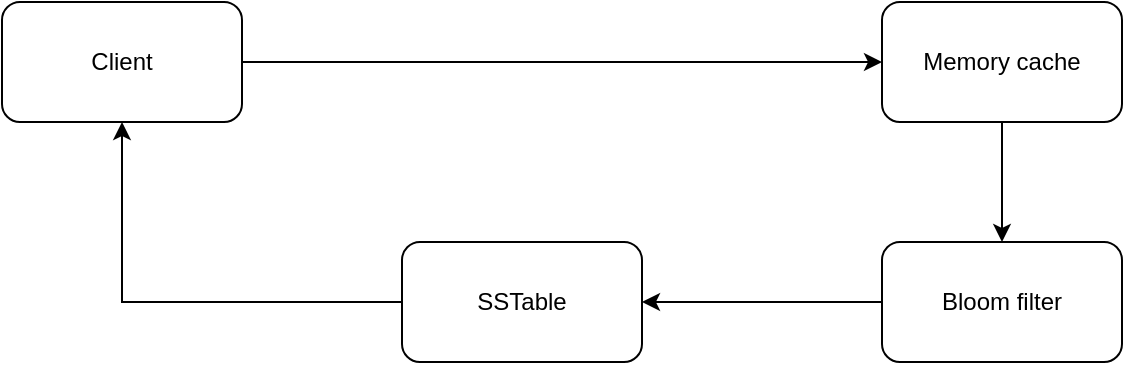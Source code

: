 <mxfile version="23.1.5" type="device">
  <diagram id="RX8j35DpNfyJVcPfTA0C" name="Page-1">
    <mxGraphModel dx="882" dy="578" grid="1" gridSize="10" guides="1" tooltips="1" connect="1" arrows="1" fold="1" page="1" pageScale="1" pageWidth="850" pageHeight="1100" math="0" shadow="0">
      <root>
        <mxCell id="0" />
        <mxCell id="1" parent="0" />
        <mxCell id="FOQ5vnoSoBY52XQQI-UN-5" style="edgeStyle=orthogonalEdgeStyle;rounded=0;orthogonalLoop=1;jettySize=auto;html=1;exitX=1;exitY=0.5;exitDx=0;exitDy=0;entryX=0;entryY=0.5;entryDx=0;entryDy=0;" edge="1" parent="1" source="FOQ5vnoSoBY52XQQI-UN-1" target="FOQ5vnoSoBY52XQQI-UN-3">
          <mxGeometry relative="1" as="geometry" />
        </mxCell>
        <mxCell id="FOQ5vnoSoBY52XQQI-UN-1" value="Client" style="rounded=1;whiteSpace=wrap;html=1;" vertex="1" parent="1">
          <mxGeometry x="80" y="80" width="120" height="60" as="geometry" />
        </mxCell>
        <mxCell id="FOQ5vnoSoBY52XQQI-UN-8" style="edgeStyle=orthogonalEdgeStyle;rounded=0;orthogonalLoop=1;jettySize=auto;html=1;exitX=0;exitY=0.5;exitDx=0;exitDy=0;" edge="1" parent="1" source="FOQ5vnoSoBY52XQQI-UN-2" target="FOQ5vnoSoBY52XQQI-UN-1">
          <mxGeometry relative="1" as="geometry" />
        </mxCell>
        <mxCell id="FOQ5vnoSoBY52XQQI-UN-2" value="SSTable" style="rounded=1;whiteSpace=wrap;html=1;" vertex="1" parent="1">
          <mxGeometry x="280" y="200" width="120" height="60" as="geometry" />
        </mxCell>
        <mxCell id="FOQ5vnoSoBY52XQQI-UN-6" style="edgeStyle=orthogonalEdgeStyle;rounded=0;orthogonalLoop=1;jettySize=auto;html=1;exitX=0.5;exitY=1;exitDx=0;exitDy=0;entryX=0.5;entryY=0;entryDx=0;entryDy=0;" edge="1" parent="1" source="FOQ5vnoSoBY52XQQI-UN-3" target="FOQ5vnoSoBY52XQQI-UN-4">
          <mxGeometry relative="1" as="geometry" />
        </mxCell>
        <mxCell id="FOQ5vnoSoBY52XQQI-UN-3" value="Memory cache" style="rounded=1;whiteSpace=wrap;html=1;" vertex="1" parent="1">
          <mxGeometry x="520" y="80" width="120" height="60" as="geometry" />
        </mxCell>
        <mxCell id="FOQ5vnoSoBY52XQQI-UN-7" style="edgeStyle=orthogonalEdgeStyle;rounded=0;orthogonalLoop=1;jettySize=auto;html=1;exitX=0;exitY=0.5;exitDx=0;exitDy=0;" edge="1" parent="1" source="FOQ5vnoSoBY52XQQI-UN-4" target="FOQ5vnoSoBY52XQQI-UN-2">
          <mxGeometry relative="1" as="geometry" />
        </mxCell>
        <mxCell id="FOQ5vnoSoBY52XQQI-UN-4" value="Bloom filter" style="rounded=1;whiteSpace=wrap;html=1;" vertex="1" parent="1">
          <mxGeometry x="520" y="200" width="120" height="60" as="geometry" />
        </mxCell>
      </root>
    </mxGraphModel>
  </diagram>
</mxfile>
